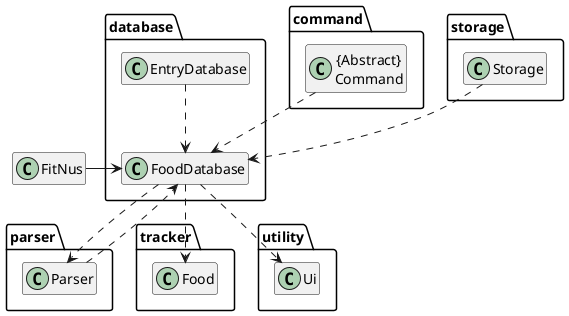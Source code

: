 @startuml
hide member

class FitNus
package parser {
    class Parser
}

package command {
    class "{Abstract}\nCommand"
}

package database {
    class FoodDatabase
    class EntryDatabase
}

package storage {
    class Storage
}

package tracker {
    class Food
}

package utility {
    class Ui
}

Storage ..> FoodDatabase
FitNus -> FoodDatabase
EntryDatabase ..> FoodDatabase
"{Abstract}\nCommand" ..> FoodDatabase
Parser ..> FoodDatabase
FoodDatabase ..> Parser
FoodDatabase ..> Food
FoodDatabase ..> Ui
@enduml
